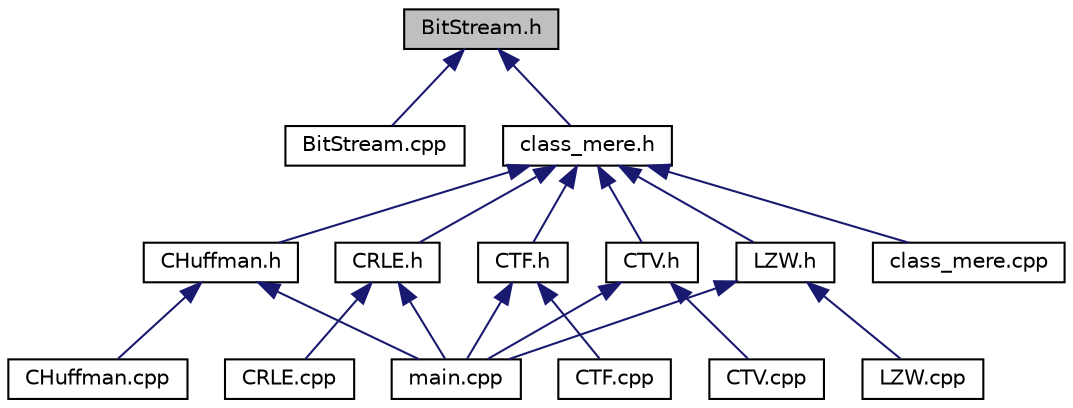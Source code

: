 digraph "BitStream.h"
{
  edge [fontname="Helvetica",fontsize="10",labelfontname="Helvetica",labelfontsize="10"];
  node [fontname="Helvetica",fontsize="10",shape=record];
  Node1 [label="BitStream.h",height=0.2,width=0.4,color="black", fillcolor="grey75", style="filled", fontcolor="black"];
  Node1 -> Node2 [dir="back",color="midnightblue",fontsize="10",style="solid",fontname="Helvetica"];
  Node2 [label="BitStream.cpp",height=0.2,width=0.4,color="black", fillcolor="white", style="filled",URL="$_bit_stream_8cpp.html"];
  Node1 -> Node3 [dir="back",color="midnightblue",fontsize="10",style="solid",fontname="Helvetica"];
  Node3 [label="class_mere.h",height=0.2,width=0.4,color="black", fillcolor="white", style="filled",URL="$class__mere_8h.html"];
  Node3 -> Node4 [dir="back",color="midnightblue",fontsize="10",style="solid",fontname="Helvetica"];
  Node4 [label="CHuffman.h",height=0.2,width=0.4,color="black", fillcolor="white", style="filled",URL="$_c_huffman_8h.html"];
  Node4 -> Node5 [dir="back",color="midnightblue",fontsize="10",style="solid",fontname="Helvetica"];
  Node5 [label="CHuffman.cpp",height=0.2,width=0.4,color="black", fillcolor="white", style="filled",URL="$_c_huffman_8cpp.html"];
  Node4 -> Node6 [dir="back",color="midnightblue",fontsize="10",style="solid",fontname="Helvetica"];
  Node6 [label="main.cpp",height=0.2,width=0.4,color="black", fillcolor="white", style="filled",URL="$main_8cpp.html"];
  Node3 -> Node7 [dir="back",color="midnightblue",fontsize="10",style="solid",fontname="Helvetica"];
  Node7 [label="class_mere.cpp",height=0.2,width=0.4,color="black", fillcolor="white", style="filled",URL="$class__mere_8cpp.html"];
  Node3 -> Node8 [dir="back",color="midnightblue",fontsize="10",style="solid",fontname="Helvetica"];
  Node8 [label="CRLE.h",height=0.2,width=0.4,color="black", fillcolor="white", style="filled",URL="$_c_r_l_e_8h.html"];
  Node8 -> Node9 [dir="back",color="midnightblue",fontsize="10",style="solid",fontname="Helvetica"];
  Node9 [label="CRLE.cpp",height=0.2,width=0.4,color="black", fillcolor="white", style="filled",URL="$_c_r_l_e_8cpp.html"];
  Node8 -> Node6 [dir="back",color="midnightblue",fontsize="10",style="solid",fontname="Helvetica"];
  Node3 -> Node10 [dir="back",color="midnightblue",fontsize="10",style="solid",fontname="Helvetica"];
  Node10 [label="CTF.h",height=0.2,width=0.4,color="black", fillcolor="white", style="filled",URL="$_c_t_f_8h.html"];
  Node10 -> Node11 [dir="back",color="midnightblue",fontsize="10",style="solid",fontname="Helvetica"];
  Node11 [label="CTF.cpp",height=0.2,width=0.4,color="black", fillcolor="white", style="filled",URL="$_c_t_f_8cpp.html"];
  Node10 -> Node6 [dir="back",color="midnightblue",fontsize="10",style="solid",fontname="Helvetica"];
  Node3 -> Node12 [dir="back",color="midnightblue",fontsize="10",style="solid",fontname="Helvetica"];
  Node12 [label="CTV.h",height=0.2,width=0.4,color="black", fillcolor="white", style="filled",URL="$_c_t_v_8h.html"];
  Node12 -> Node13 [dir="back",color="midnightblue",fontsize="10",style="solid",fontname="Helvetica"];
  Node13 [label="CTV.cpp",height=0.2,width=0.4,color="black", fillcolor="white", style="filled",URL="$_c_t_v_8cpp.html"];
  Node12 -> Node6 [dir="back",color="midnightblue",fontsize="10",style="solid",fontname="Helvetica"];
  Node3 -> Node14 [dir="back",color="midnightblue",fontsize="10",style="solid",fontname="Helvetica"];
  Node14 [label="LZW.h",height=0.2,width=0.4,color="black", fillcolor="white", style="filled",URL="$_l_z_w_8h.html"];
  Node14 -> Node15 [dir="back",color="midnightblue",fontsize="10",style="solid",fontname="Helvetica"];
  Node15 [label="LZW.cpp",height=0.2,width=0.4,color="black", fillcolor="white", style="filled",URL="$_l_z_w_8cpp.html"];
  Node14 -> Node6 [dir="back",color="midnightblue",fontsize="10",style="solid",fontname="Helvetica"];
}
